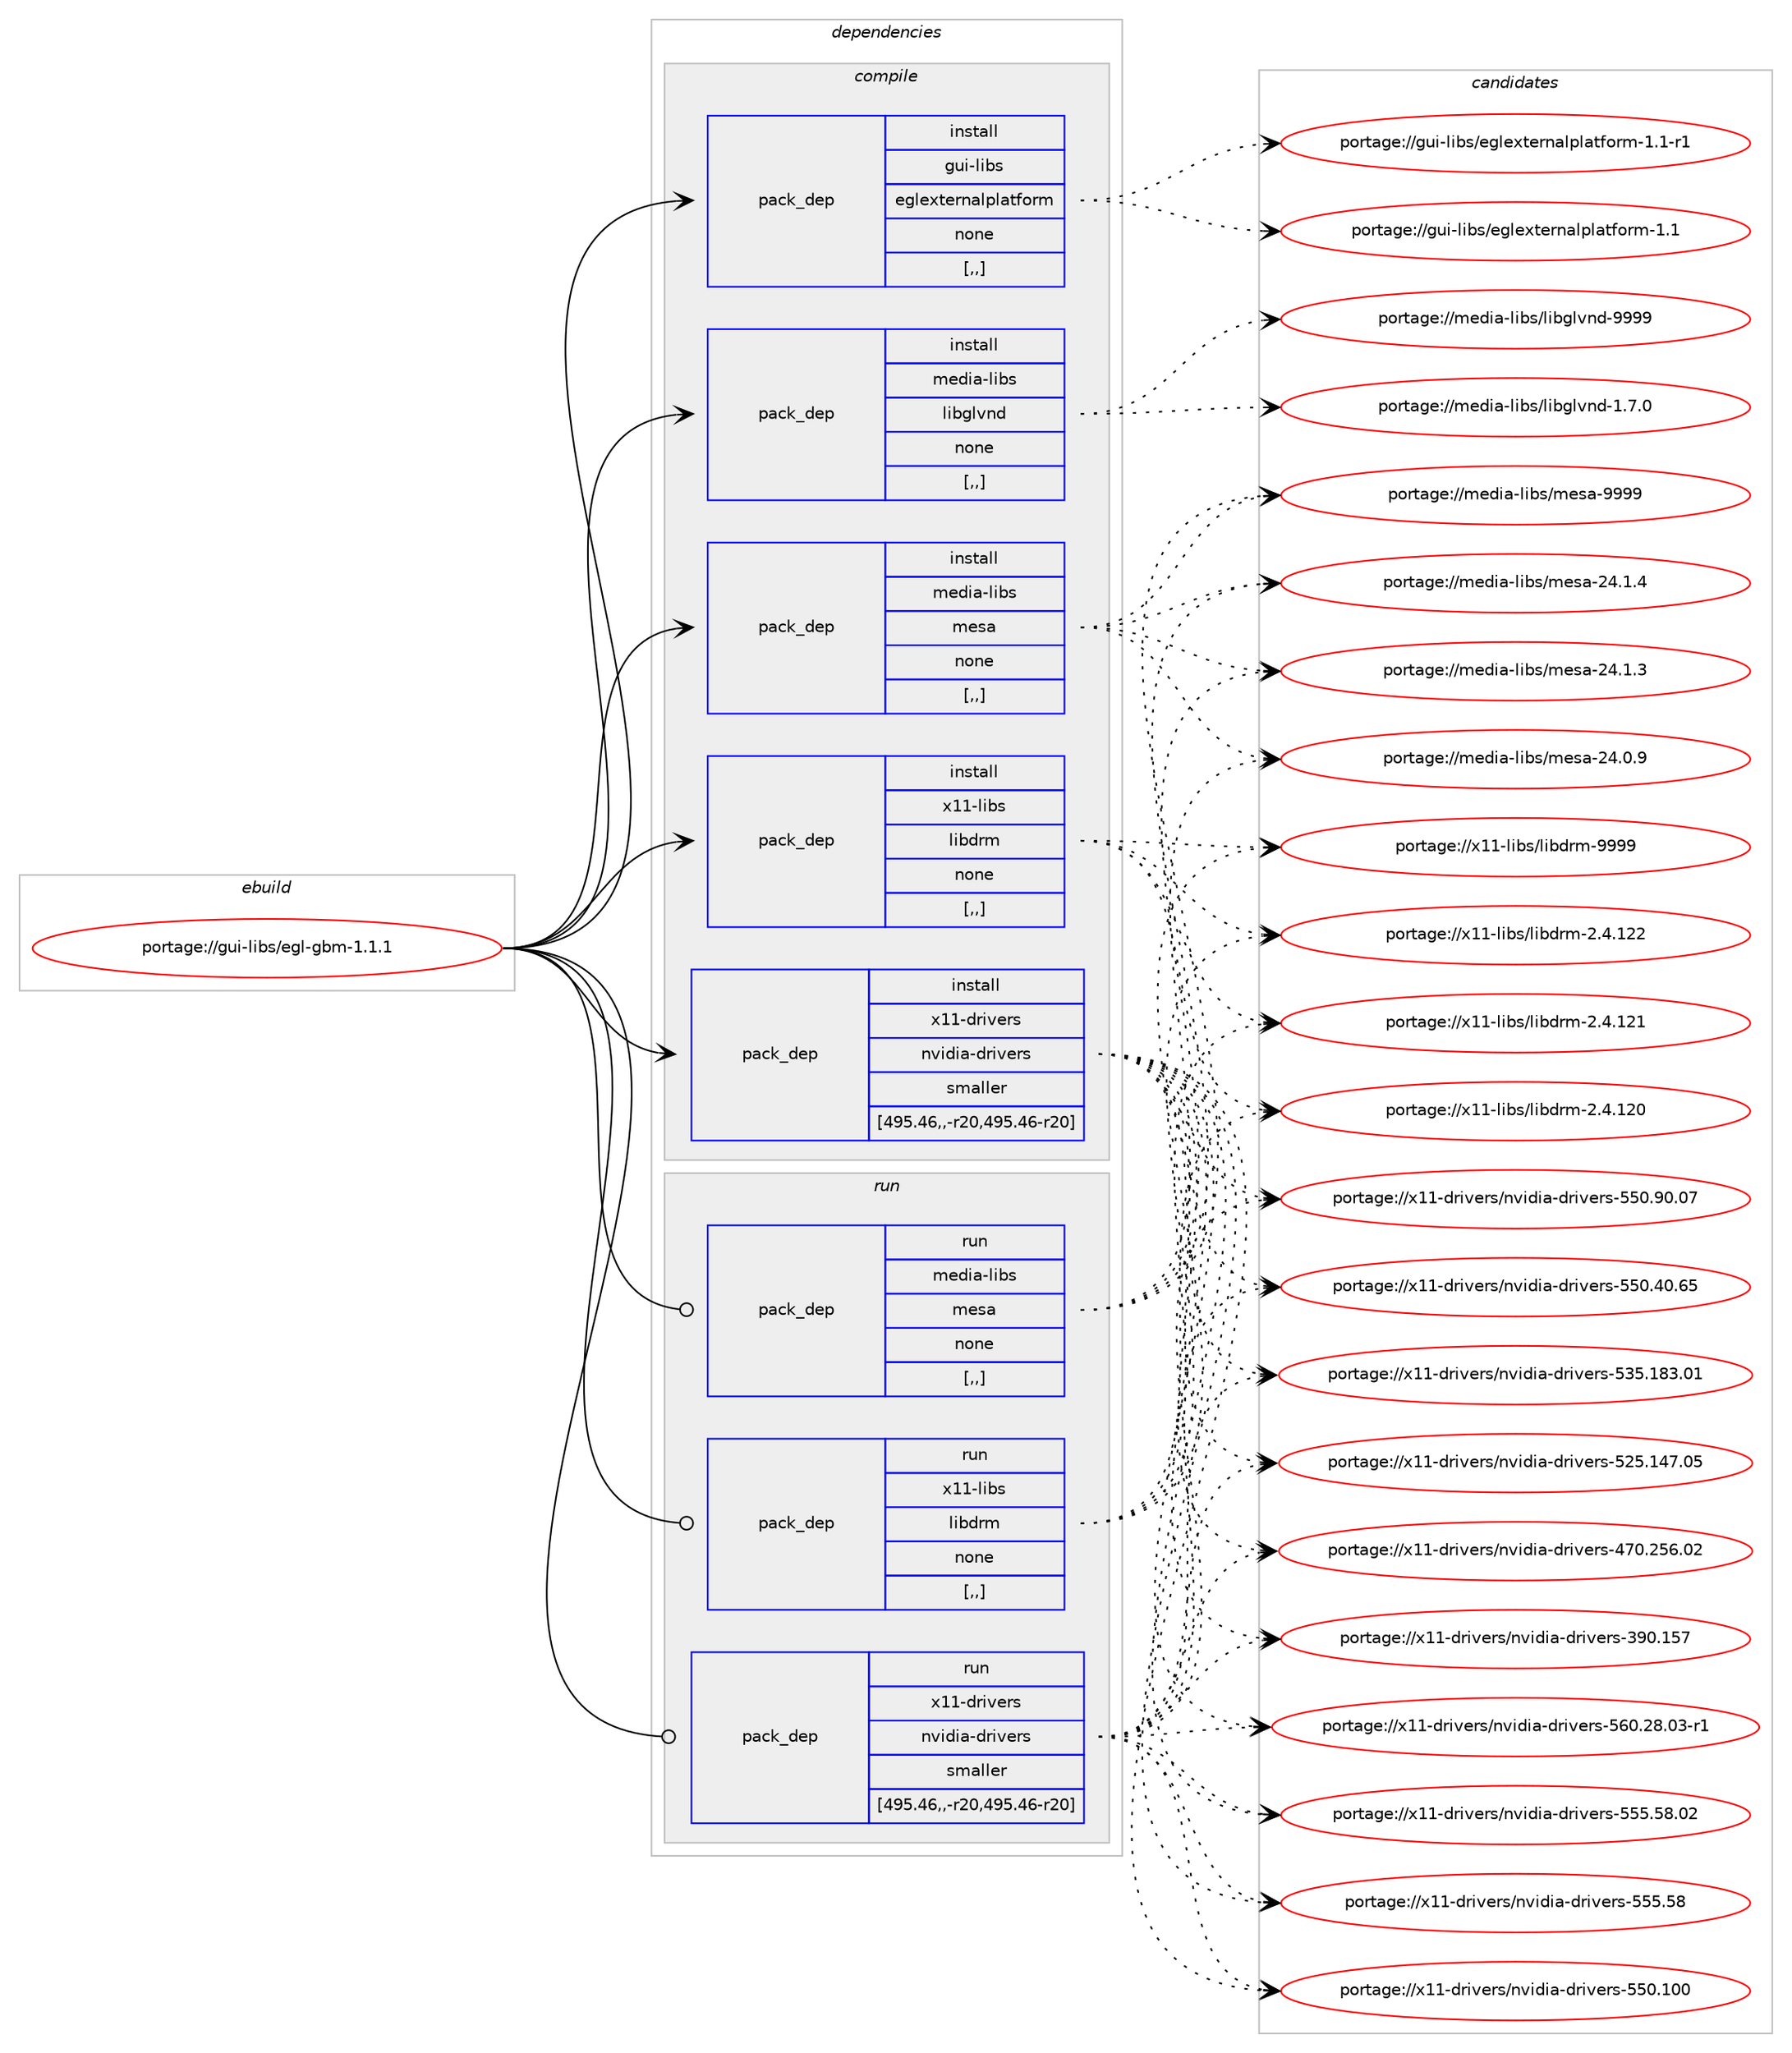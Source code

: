 digraph prolog {

# *************
# Graph options
# *************

newrank=true;
concentrate=true;
compound=true;
graph [rankdir=LR,fontname=Helvetica,fontsize=10,ranksep=1.5];#, ranksep=2.5, nodesep=0.2];
edge  [arrowhead=vee];
node  [fontname=Helvetica,fontsize=10];

# **********
# The ebuild
# **********

subgraph cluster_leftcol {
color=gray;
label=<<i>ebuild</i>>;
id [label="portage://gui-libs/egl-gbm-1.1.1", color=red, width=4, href="../gui-libs/egl-gbm-1.1.1.svg"];
}

# ****************
# The dependencies
# ****************

subgraph cluster_midcol {
color=gray;
label=<<i>dependencies</i>>;
subgraph cluster_compile {
fillcolor="#eeeeee";
style=filled;
label=<<i>compile</i>>;
subgraph pack175706 {
dependency243753 [label=<<TABLE BORDER="0" CELLBORDER="1" CELLSPACING="0" CELLPADDING="4" WIDTH="220"><TR><TD ROWSPAN="6" CELLPADDING="30">pack_dep</TD></TR><TR><TD WIDTH="110">install</TD></TR><TR><TD>gui-libs</TD></TR><TR><TD>eglexternalplatform</TD></TR><TR><TD>none</TD></TR><TR><TD>[,,]</TD></TR></TABLE>>, shape=none, color=blue];
}
id:e -> dependency243753:w [weight=20,style="solid",arrowhead="vee"];
subgraph pack175707 {
dependency243754 [label=<<TABLE BORDER="0" CELLBORDER="1" CELLSPACING="0" CELLPADDING="4" WIDTH="220"><TR><TD ROWSPAN="6" CELLPADDING="30">pack_dep</TD></TR><TR><TD WIDTH="110">install</TD></TR><TR><TD>media-libs</TD></TR><TR><TD>libglvnd</TD></TR><TR><TD>none</TD></TR><TR><TD>[,,]</TD></TR></TABLE>>, shape=none, color=blue];
}
id:e -> dependency243754:w [weight=20,style="solid",arrowhead="vee"];
subgraph pack175708 {
dependency243755 [label=<<TABLE BORDER="0" CELLBORDER="1" CELLSPACING="0" CELLPADDING="4" WIDTH="220"><TR><TD ROWSPAN="6" CELLPADDING="30">pack_dep</TD></TR><TR><TD WIDTH="110">install</TD></TR><TR><TD>media-libs</TD></TR><TR><TD>mesa</TD></TR><TR><TD>none</TD></TR><TR><TD>[,,]</TD></TR></TABLE>>, shape=none, color=blue];
}
id:e -> dependency243755:w [weight=20,style="solid",arrowhead="vee"];
subgraph pack175709 {
dependency243756 [label=<<TABLE BORDER="0" CELLBORDER="1" CELLSPACING="0" CELLPADDING="4" WIDTH="220"><TR><TD ROWSPAN="6" CELLPADDING="30">pack_dep</TD></TR><TR><TD WIDTH="110">install</TD></TR><TR><TD>x11-libs</TD></TR><TR><TD>libdrm</TD></TR><TR><TD>none</TD></TR><TR><TD>[,,]</TD></TR></TABLE>>, shape=none, color=blue];
}
id:e -> dependency243756:w [weight=20,style="solid",arrowhead="vee"];
subgraph pack175710 {
dependency243757 [label=<<TABLE BORDER="0" CELLBORDER="1" CELLSPACING="0" CELLPADDING="4" WIDTH="220"><TR><TD ROWSPAN="6" CELLPADDING="30">pack_dep</TD></TR><TR><TD WIDTH="110">install</TD></TR><TR><TD>x11-drivers</TD></TR><TR><TD>nvidia-drivers</TD></TR><TR><TD>smaller</TD></TR><TR><TD>[495.46,,-r20,495.46-r20]</TD></TR></TABLE>>, shape=none, color=blue];
}
id:e -> dependency243757:w [weight=20,style="solid",arrowhead="vee"];
}
subgraph cluster_compileandrun {
fillcolor="#eeeeee";
style=filled;
label=<<i>compile and run</i>>;
}
subgraph cluster_run {
fillcolor="#eeeeee";
style=filled;
label=<<i>run</i>>;
subgraph pack175711 {
dependency243758 [label=<<TABLE BORDER="0" CELLBORDER="1" CELLSPACING="0" CELLPADDING="4" WIDTH="220"><TR><TD ROWSPAN="6" CELLPADDING="30">pack_dep</TD></TR><TR><TD WIDTH="110">run</TD></TR><TR><TD>media-libs</TD></TR><TR><TD>mesa</TD></TR><TR><TD>none</TD></TR><TR><TD>[,,]</TD></TR></TABLE>>, shape=none, color=blue];
}
id:e -> dependency243758:w [weight=20,style="solid",arrowhead="odot"];
subgraph pack175712 {
dependency243759 [label=<<TABLE BORDER="0" CELLBORDER="1" CELLSPACING="0" CELLPADDING="4" WIDTH="220"><TR><TD ROWSPAN="6" CELLPADDING="30">pack_dep</TD></TR><TR><TD WIDTH="110">run</TD></TR><TR><TD>x11-libs</TD></TR><TR><TD>libdrm</TD></TR><TR><TD>none</TD></TR><TR><TD>[,,]</TD></TR></TABLE>>, shape=none, color=blue];
}
id:e -> dependency243759:w [weight=20,style="solid",arrowhead="odot"];
subgraph pack175713 {
dependency243760 [label=<<TABLE BORDER="0" CELLBORDER="1" CELLSPACING="0" CELLPADDING="4" WIDTH="220"><TR><TD ROWSPAN="6" CELLPADDING="30">pack_dep</TD></TR><TR><TD WIDTH="110">run</TD></TR><TR><TD>x11-drivers</TD></TR><TR><TD>nvidia-drivers</TD></TR><TR><TD>smaller</TD></TR><TR><TD>[495.46,,-r20,495.46-r20]</TD></TR></TABLE>>, shape=none, color=blue];
}
id:e -> dependency243760:w [weight=20,style="solid",arrowhead="odot"];
}
}

# **************
# The candidates
# **************

subgraph cluster_choices {
rank=same;
color=gray;
label=<<i>candidates</i>>;

subgraph choice175706 {
color=black;
nodesep=1;
choice1031171054510810598115471011031081011201161011141109710811210897116102111114109454946494511449 [label="portage://gui-libs/eglexternalplatform-1.1-r1", color=red, width=4,href="../gui-libs/eglexternalplatform-1.1-r1.svg"];
choice103117105451081059811547101103108101120116101114110971081121089711610211111410945494649 [label="portage://gui-libs/eglexternalplatform-1.1", color=red, width=4,href="../gui-libs/eglexternalplatform-1.1.svg"];
dependency243753:e -> choice1031171054510810598115471011031081011201161011141109710811210897116102111114109454946494511449:w [style=dotted,weight="100"];
dependency243753:e -> choice103117105451081059811547101103108101120116101114110971081121089711610211111410945494649:w [style=dotted,weight="100"];
}
subgraph choice175707 {
color=black;
nodesep=1;
choice10910110010597451081059811547108105981031081181101004557575757 [label="portage://media-libs/libglvnd-9999", color=red, width=4,href="../media-libs/libglvnd-9999.svg"];
choice1091011001059745108105981154710810598103108118110100454946554648 [label="portage://media-libs/libglvnd-1.7.0", color=red, width=4,href="../media-libs/libglvnd-1.7.0.svg"];
dependency243754:e -> choice10910110010597451081059811547108105981031081181101004557575757:w [style=dotted,weight="100"];
dependency243754:e -> choice1091011001059745108105981154710810598103108118110100454946554648:w [style=dotted,weight="100"];
}
subgraph choice175708 {
color=black;
nodesep=1;
choice10910110010597451081059811547109101115974557575757 [label="portage://media-libs/mesa-9999", color=red, width=4,href="../media-libs/mesa-9999.svg"];
choice109101100105974510810598115471091011159745505246494652 [label="portage://media-libs/mesa-24.1.4", color=red, width=4,href="../media-libs/mesa-24.1.4.svg"];
choice109101100105974510810598115471091011159745505246494651 [label="portage://media-libs/mesa-24.1.3", color=red, width=4,href="../media-libs/mesa-24.1.3.svg"];
choice109101100105974510810598115471091011159745505246484657 [label="portage://media-libs/mesa-24.0.9", color=red, width=4,href="../media-libs/mesa-24.0.9.svg"];
dependency243755:e -> choice10910110010597451081059811547109101115974557575757:w [style=dotted,weight="100"];
dependency243755:e -> choice109101100105974510810598115471091011159745505246494652:w [style=dotted,weight="100"];
dependency243755:e -> choice109101100105974510810598115471091011159745505246494651:w [style=dotted,weight="100"];
dependency243755:e -> choice109101100105974510810598115471091011159745505246484657:w [style=dotted,weight="100"];
}
subgraph choice175709 {
color=black;
nodesep=1;
choice1204949451081059811547108105981001141094557575757 [label="portage://x11-libs/libdrm-9999", color=red, width=4,href="../x11-libs/libdrm-9999.svg"];
choice1204949451081059811547108105981001141094550465246495050 [label="portage://x11-libs/libdrm-2.4.122", color=red, width=4,href="../x11-libs/libdrm-2.4.122.svg"];
choice1204949451081059811547108105981001141094550465246495049 [label="portage://x11-libs/libdrm-2.4.121", color=red, width=4,href="../x11-libs/libdrm-2.4.121.svg"];
choice1204949451081059811547108105981001141094550465246495048 [label="portage://x11-libs/libdrm-2.4.120", color=red, width=4,href="../x11-libs/libdrm-2.4.120.svg"];
dependency243756:e -> choice1204949451081059811547108105981001141094557575757:w [style=dotted,weight="100"];
dependency243756:e -> choice1204949451081059811547108105981001141094550465246495050:w [style=dotted,weight="100"];
dependency243756:e -> choice1204949451081059811547108105981001141094550465246495049:w [style=dotted,weight="100"];
dependency243756:e -> choice1204949451081059811547108105981001141094550465246495048:w [style=dotted,weight="100"];
}
subgraph choice175710 {
color=black;
nodesep=1;
choice120494945100114105118101114115471101181051001059745100114105118101114115455354484650564648514511449 [label="portage://x11-drivers/nvidia-drivers-560.28.03-r1", color=red, width=4,href="../x11-drivers/nvidia-drivers-560.28.03-r1.svg"];
choice12049494510011410511810111411547110118105100105974510011410511810111411545535353465356464850 [label="portage://x11-drivers/nvidia-drivers-555.58.02", color=red, width=4,href="../x11-drivers/nvidia-drivers-555.58.02.svg"];
choice12049494510011410511810111411547110118105100105974510011410511810111411545535353465356 [label="portage://x11-drivers/nvidia-drivers-555.58", color=red, width=4,href="../x11-drivers/nvidia-drivers-555.58.svg"];
choice1204949451001141051181011141154711011810510010597451001141051181011141154553534846494848 [label="portage://x11-drivers/nvidia-drivers-550.100", color=red, width=4,href="../x11-drivers/nvidia-drivers-550.100.svg"];
choice12049494510011410511810111411547110118105100105974510011410511810111411545535348465748464855 [label="portage://x11-drivers/nvidia-drivers-550.90.07", color=red, width=4,href="../x11-drivers/nvidia-drivers-550.90.07.svg"];
choice12049494510011410511810111411547110118105100105974510011410511810111411545535348465248465453 [label="portage://x11-drivers/nvidia-drivers-550.40.65", color=red, width=4,href="../x11-drivers/nvidia-drivers-550.40.65.svg"];
choice1204949451001141051181011141154711011810510010597451001141051181011141154553515346495651464849 [label="portage://x11-drivers/nvidia-drivers-535.183.01", color=red, width=4,href="../x11-drivers/nvidia-drivers-535.183.01.svg"];
choice1204949451001141051181011141154711011810510010597451001141051181011141154553505346495255464853 [label="portage://x11-drivers/nvidia-drivers-525.147.05", color=red, width=4,href="../x11-drivers/nvidia-drivers-525.147.05.svg"];
choice1204949451001141051181011141154711011810510010597451001141051181011141154552554846505354464850 [label="portage://x11-drivers/nvidia-drivers-470.256.02", color=red, width=4,href="../x11-drivers/nvidia-drivers-470.256.02.svg"];
choice1204949451001141051181011141154711011810510010597451001141051181011141154551574846495355 [label="portage://x11-drivers/nvidia-drivers-390.157", color=red, width=4,href="../x11-drivers/nvidia-drivers-390.157.svg"];
dependency243757:e -> choice120494945100114105118101114115471101181051001059745100114105118101114115455354484650564648514511449:w [style=dotted,weight="100"];
dependency243757:e -> choice12049494510011410511810111411547110118105100105974510011410511810111411545535353465356464850:w [style=dotted,weight="100"];
dependency243757:e -> choice12049494510011410511810111411547110118105100105974510011410511810111411545535353465356:w [style=dotted,weight="100"];
dependency243757:e -> choice1204949451001141051181011141154711011810510010597451001141051181011141154553534846494848:w [style=dotted,weight="100"];
dependency243757:e -> choice12049494510011410511810111411547110118105100105974510011410511810111411545535348465748464855:w [style=dotted,weight="100"];
dependency243757:e -> choice12049494510011410511810111411547110118105100105974510011410511810111411545535348465248465453:w [style=dotted,weight="100"];
dependency243757:e -> choice1204949451001141051181011141154711011810510010597451001141051181011141154553515346495651464849:w [style=dotted,weight="100"];
dependency243757:e -> choice1204949451001141051181011141154711011810510010597451001141051181011141154553505346495255464853:w [style=dotted,weight="100"];
dependency243757:e -> choice1204949451001141051181011141154711011810510010597451001141051181011141154552554846505354464850:w [style=dotted,weight="100"];
dependency243757:e -> choice1204949451001141051181011141154711011810510010597451001141051181011141154551574846495355:w [style=dotted,weight="100"];
}
subgraph choice175711 {
color=black;
nodesep=1;
choice10910110010597451081059811547109101115974557575757 [label="portage://media-libs/mesa-9999", color=red, width=4,href="../media-libs/mesa-9999.svg"];
choice109101100105974510810598115471091011159745505246494652 [label="portage://media-libs/mesa-24.1.4", color=red, width=4,href="../media-libs/mesa-24.1.4.svg"];
choice109101100105974510810598115471091011159745505246494651 [label="portage://media-libs/mesa-24.1.3", color=red, width=4,href="../media-libs/mesa-24.1.3.svg"];
choice109101100105974510810598115471091011159745505246484657 [label="portage://media-libs/mesa-24.0.9", color=red, width=4,href="../media-libs/mesa-24.0.9.svg"];
dependency243758:e -> choice10910110010597451081059811547109101115974557575757:w [style=dotted,weight="100"];
dependency243758:e -> choice109101100105974510810598115471091011159745505246494652:w [style=dotted,weight="100"];
dependency243758:e -> choice109101100105974510810598115471091011159745505246494651:w [style=dotted,weight="100"];
dependency243758:e -> choice109101100105974510810598115471091011159745505246484657:w [style=dotted,weight="100"];
}
subgraph choice175712 {
color=black;
nodesep=1;
choice1204949451081059811547108105981001141094557575757 [label="portage://x11-libs/libdrm-9999", color=red, width=4,href="../x11-libs/libdrm-9999.svg"];
choice1204949451081059811547108105981001141094550465246495050 [label="portage://x11-libs/libdrm-2.4.122", color=red, width=4,href="../x11-libs/libdrm-2.4.122.svg"];
choice1204949451081059811547108105981001141094550465246495049 [label="portage://x11-libs/libdrm-2.4.121", color=red, width=4,href="../x11-libs/libdrm-2.4.121.svg"];
choice1204949451081059811547108105981001141094550465246495048 [label="portage://x11-libs/libdrm-2.4.120", color=red, width=4,href="../x11-libs/libdrm-2.4.120.svg"];
dependency243759:e -> choice1204949451081059811547108105981001141094557575757:w [style=dotted,weight="100"];
dependency243759:e -> choice1204949451081059811547108105981001141094550465246495050:w [style=dotted,weight="100"];
dependency243759:e -> choice1204949451081059811547108105981001141094550465246495049:w [style=dotted,weight="100"];
dependency243759:e -> choice1204949451081059811547108105981001141094550465246495048:w [style=dotted,weight="100"];
}
subgraph choice175713 {
color=black;
nodesep=1;
choice120494945100114105118101114115471101181051001059745100114105118101114115455354484650564648514511449 [label="portage://x11-drivers/nvidia-drivers-560.28.03-r1", color=red, width=4,href="../x11-drivers/nvidia-drivers-560.28.03-r1.svg"];
choice12049494510011410511810111411547110118105100105974510011410511810111411545535353465356464850 [label="portage://x11-drivers/nvidia-drivers-555.58.02", color=red, width=4,href="../x11-drivers/nvidia-drivers-555.58.02.svg"];
choice12049494510011410511810111411547110118105100105974510011410511810111411545535353465356 [label="portage://x11-drivers/nvidia-drivers-555.58", color=red, width=4,href="../x11-drivers/nvidia-drivers-555.58.svg"];
choice1204949451001141051181011141154711011810510010597451001141051181011141154553534846494848 [label="portage://x11-drivers/nvidia-drivers-550.100", color=red, width=4,href="../x11-drivers/nvidia-drivers-550.100.svg"];
choice12049494510011410511810111411547110118105100105974510011410511810111411545535348465748464855 [label="portage://x11-drivers/nvidia-drivers-550.90.07", color=red, width=4,href="../x11-drivers/nvidia-drivers-550.90.07.svg"];
choice12049494510011410511810111411547110118105100105974510011410511810111411545535348465248465453 [label="portage://x11-drivers/nvidia-drivers-550.40.65", color=red, width=4,href="../x11-drivers/nvidia-drivers-550.40.65.svg"];
choice1204949451001141051181011141154711011810510010597451001141051181011141154553515346495651464849 [label="portage://x11-drivers/nvidia-drivers-535.183.01", color=red, width=4,href="../x11-drivers/nvidia-drivers-535.183.01.svg"];
choice1204949451001141051181011141154711011810510010597451001141051181011141154553505346495255464853 [label="portage://x11-drivers/nvidia-drivers-525.147.05", color=red, width=4,href="../x11-drivers/nvidia-drivers-525.147.05.svg"];
choice1204949451001141051181011141154711011810510010597451001141051181011141154552554846505354464850 [label="portage://x11-drivers/nvidia-drivers-470.256.02", color=red, width=4,href="../x11-drivers/nvidia-drivers-470.256.02.svg"];
choice1204949451001141051181011141154711011810510010597451001141051181011141154551574846495355 [label="portage://x11-drivers/nvidia-drivers-390.157", color=red, width=4,href="../x11-drivers/nvidia-drivers-390.157.svg"];
dependency243760:e -> choice120494945100114105118101114115471101181051001059745100114105118101114115455354484650564648514511449:w [style=dotted,weight="100"];
dependency243760:e -> choice12049494510011410511810111411547110118105100105974510011410511810111411545535353465356464850:w [style=dotted,weight="100"];
dependency243760:e -> choice12049494510011410511810111411547110118105100105974510011410511810111411545535353465356:w [style=dotted,weight="100"];
dependency243760:e -> choice1204949451001141051181011141154711011810510010597451001141051181011141154553534846494848:w [style=dotted,weight="100"];
dependency243760:e -> choice12049494510011410511810111411547110118105100105974510011410511810111411545535348465748464855:w [style=dotted,weight="100"];
dependency243760:e -> choice12049494510011410511810111411547110118105100105974510011410511810111411545535348465248465453:w [style=dotted,weight="100"];
dependency243760:e -> choice1204949451001141051181011141154711011810510010597451001141051181011141154553515346495651464849:w [style=dotted,weight="100"];
dependency243760:e -> choice1204949451001141051181011141154711011810510010597451001141051181011141154553505346495255464853:w [style=dotted,weight="100"];
dependency243760:e -> choice1204949451001141051181011141154711011810510010597451001141051181011141154552554846505354464850:w [style=dotted,weight="100"];
dependency243760:e -> choice1204949451001141051181011141154711011810510010597451001141051181011141154551574846495355:w [style=dotted,weight="100"];
}
}

}

